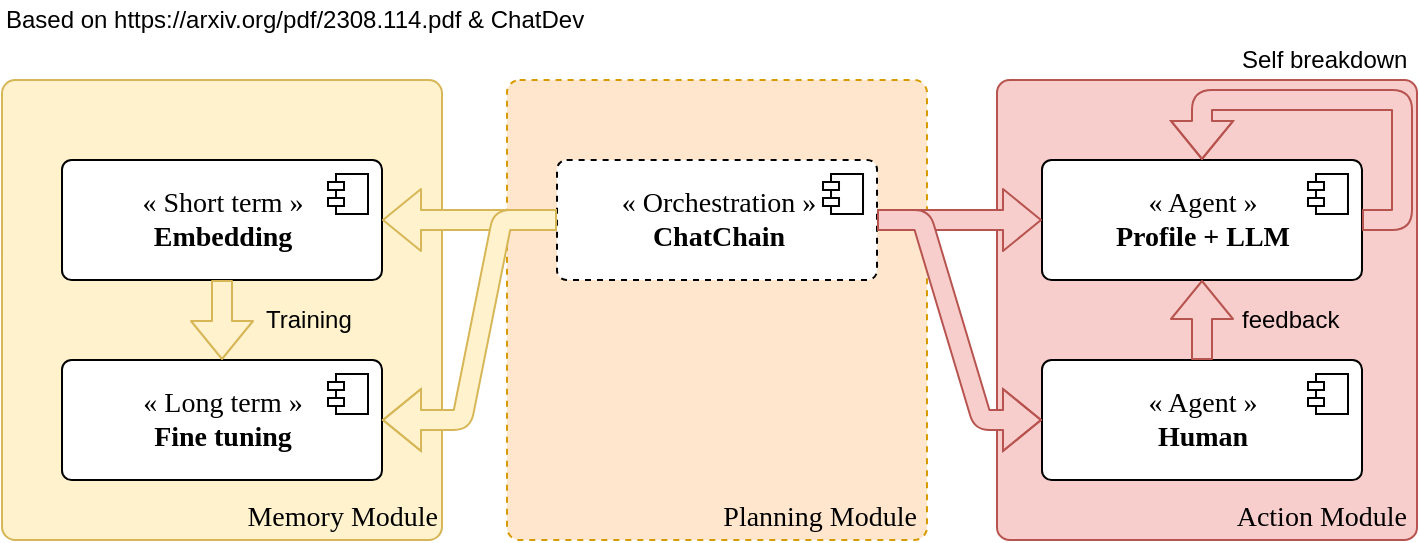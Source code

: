 <mxfile version="14.1.8" type="device"><diagram id="KKjEytpMsuTOIKqDmaXg" name="ChatDev"><mxGraphModel dx="1018" dy="676" grid="1" gridSize="10" guides="1" tooltips="1" connect="1" arrows="1" fold="1" page="1" pageScale="1" pageWidth="827" pageHeight="1169" math="0" shadow="0"><root><mxCell id="0"/><mxCell id="1" parent="0"/><mxCell id="NriBAR6Cuu2IPYaDLODj-8" value="Planning Module&amp;nbsp;" style="rounded=1;whiteSpace=wrap;html=1;dashed=1;verticalAlign=bottom;align=right;fontSize=14;fontFamily=Lexend;arcSize=3;fontSource=https%3A%2F%2Ffonts.googleapis.com%2Fcss%3Ffamily%3DLexend;fillColor=#ffe6cc;strokeColor=#d79b00;" parent="1" vertex="1"><mxGeometry x="272.5" y="110" width="210" height="230" as="geometry"/></mxCell><mxCell id="NriBAR6Cuu2IPYaDLODj-9" value="« Orchestration »&lt;br style=&quot;font-size: 14px&quot;&gt;&lt;b style=&quot;font-size: 14px&quot;&gt;ChatChain&lt;/b&gt;" style="html=1;dropTarget=0;fontSize=14;fontFamily=Cabin;rounded=1;arcSize=8;fontSource=https%3A%2F%2Ffonts.googleapis.com%2Fcss%3Ffamily%3DCabin;dashed=1;" parent="1" vertex="1"><mxGeometry x="297.51" y="150" width="160" height="60" as="geometry"/></mxCell><mxCell id="NriBAR6Cuu2IPYaDLODj-10" value="" style="shape=component;jettyWidth=8;jettyHeight=4;fontSize=14;fontFamily=Cabin;fontSource=https%3A%2F%2Ffonts.googleapis.com%2Fcss%3Ffamily%3DCabin;" parent="NriBAR6Cuu2IPYaDLODj-9" vertex="1"><mxGeometry x="1" width="20" height="20" relative="1" as="geometry"><mxPoint x="-27" y="7" as="offset"/></mxGeometry></mxCell><mxCell id="NriBAR6Cuu2IPYaDLODj-14" value="Action Module&amp;nbsp;" style="rounded=1;whiteSpace=wrap;html=1;verticalAlign=bottom;align=right;fontSize=14;fontFamily=Lexend;arcSize=3;fontSource=https%3A%2F%2Ffonts.googleapis.com%2Fcss%3Ffamily%3DLexend;fillColor=#f8cecc;strokeColor=#b85450;" parent="1" vertex="1"><mxGeometry x="517.5" y="110" width="210" height="230" as="geometry"/></mxCell><mxCell id="NriBAR6Cuu2IPYaDLODj-15" value="« Agent »&lt;br style=&quot;font-size: 14px&quot;&gt;&lt;b style=&quot;font-size: 14px&quot;&gt;Human&lt;/b&gt;" style="html=1;dropTarget=0;fontSize=14;fontFamily=Cabin;rounded=1;arcSize=8;fontSource=https%3A%2F%2Ffonts.googleapis.com%2Fcss%3Ffamily%3DCabin;" parent="1" vertex="1"><mxGeometry x="540" y="250" width="160" height="60" as="geometry"/></mxCell><mxCell id="NriBAR6Cuu2IPYaDLODj-16" value="" style="shape=component;jettyWidth=8;jettyHeight=4;fontSize=14;fontFamily=Cabin;fontSource=https%3A%2F%2Ffonts.googleapis.com%2Fcss%3Ffamily%3DCabin;" parent="NriBAR6Cuu2IPYaDLODj-15" vertex="1"><mxGeometry x="1" width="20" height="20" relative="1" as="geometry"><mxPoint x="-27" y="7" as="offset"/></mxGeometry></mxCell><mxCell id="NriBAR6Cuu2IPYaDLODj-17" value="« Agent »&lt;br&gt;&lt;b&gt;Profile + LLM&lt;/b&gt;" style="html=1;dropTarget=0;fontSize=14;fontFamily=Cabin;rounded=1;arcSize=8;fontSource=https%3A%2F%2Ffonts.googleapis.com%2Fcss%3Ffamily%3DCabin;" parent="1" vertex="1"><mxGeometry x="540" y="150" width="159.99" height="60" as="geometry"/></mxCell><mxCell id="NriBAR6Cuu2IPYaDLODj-18" value="" style="shape=component;jettyWidth=8;jettyHeight=4;fontSize=14;fontFamily=Cabin;fontSource=https%3A%2F%2Ffonts.googleapis.com%2Fcss%3Ffamily%3DCabin;" parent="NriBAR6Cuu2IPYaDLODj-17" vertex="1"><mxGeometry x="1" width="20" height="20" relative="1" as="geometry"><mxPoint x="-27" y="7" as="offset"/></mxGeometry></mxCell><mxCell id="NriBAR6Cuu2IPYaDLODj-19" value="" style="shape=flexArrow;endArrow=none;html=1;strokeWidth=1;strokeColor=#b85450;fontSize=14;fontFamily=Cabin;fillColor=#f8cecc;fontSource=https%3A%2F%2Ffonts.googleapis.com%2Fcss%3Ffamily%3DCabin;entryX=0.5;entryY=0;entryDx=0;entryDy=0;startArrow=block;endFill=0;" parent="1" source="NriBAR6Cuu2IPYaDLODj-17" target="NriBAR6Cuu2IPYaDLODj-15" edge="1"><mxGeometry width="50" height="50" relative="1" as="geometry"><mxPoint x="622.506" y="360" as="sourcePoint"/><mxPoint x="622.51" y="300" as="targetPoint"/><Array as="points"/></mxGeometry></mxCell><mxCell id="NriBAR6Cuu2IPYaDLODj-22" value="Memory Module" style="rounded=1;whiteSpace=wrap;html=1;verticalAlign=bottom;align=right;fontSize=14;fontFamily=Lexend;arcSize=3;fontSource=https%3A%2F%2Ffonts.googleapis.com%2Fcss%3Ffamily%3DLexend;fillColor=#fff2cc;strokeColor=#d6b656;" parent="1" vertex="1"><mxGeometry x="20" y="110" width="220" height="230" as="geometry"/></mxCell><mxCell id="NriBAR6Cuu2IPYaDLODj-23" value="« Short term »&lt;br style=&quot;font-size: 14px&quot;&gt;&lt;b style=&quot;font-size: 14px&quot;&gt;Embedding&lt;/b&gt;" style="html=1;dropTarget=0;fontSize=14;fontFamily=Cabin;rounded=1;arcSize=8;fontSource=https%3A%2F%2Ffonts.googleapis.com%2Fcss%3Ffamily%3DCabin;" parent="1" vertex="1"><mxGeometry x="50" y="150" width="160" height="60" as="geometry"/></mxCell><mxCell id="NriBAR6Cuu2IPYaDLODj-24" value="" style="shape=component;jettyWidth=8;jettyHeight=4;fontSize=14;fontFamily=Cabin;fontSource=https%3A%2F%2Ffonts.googleapis.com%2Fcss%3Ffamily%3DCabin;" parent="NriBAR6Cuu2IPYaDLODj-23" vertex="1"><mxGeometry x="1" width="20" height="20" relative="1" as="geometry"><mxPoint x="-27" y="7" as="offset"/></mxGeometry></mxCell><mxCell id="NriBAR6Cuu2IPYaDLODj-32" value="" style="shape=flexArrow;endArrow=classic;html=1;strokeWidth=1;strokeColor=#b85450;fontSize=14;fontFamily=Cabin;fillColor=#f8cecc;fontSource=https%3A%2F%2Ffonts.googleapis.com%2Fcss%3Ffamily%3DCabin;entryX=0;entryY=0.5;entryDx=0;entryDy=0;exitX=1;exitY=0.5;exitDx=0;exitDy=0;" parent="1" source="NriBAR6Cuu2IPYaDLODj-9" target="NriBAR6Cuu2IPYaDLODj-17" edge="1"><mxGeometry width="50" height="50" relative="1" as="geometry"><mxPoint x="380.003" y="392.25" as="sourcePoint"/><mxPoint x="640.01" y="300" as="targetPoint"/><Array as="points"/></mxGeometry></mxCell><mxCell id="NriBAR6Cuu2IPYaDLODj-34" value="Based on&amp;nbsp;https://arxiv.org/pdf/2308.114.pdf &amp;amp; ChatDev" style="text;html=1;strokeColor=none;fillColor=none;align=left;verticalAlign=middle;whiteSpace=wrap;rounded=0;" parent="1" vertex="1"><mxGeometry x="20" y="70" width="297.49" height="20" as="geometry"/></mxCell><mxCell id="NriBAR6Cuu2IPYaDLODj-35" value="" style="shape=flexArrow;endArrow=classic;html=1;strokeWidth=1;strokeColor=#b85450;fontSize=14;fontFamily=Cabin;fillColor=#f8cecc;fontSource=https%3A%2F%2Ffonts.googleapis.com%2Fcss%3Ffamily%3DCabin;entryX=0;entryY=0.5;entryDx=0;entryDy=0;exitX=1;exitY=0.5;exitDx=0;exitDy=0;" parent="1" source="NriBAR6Cuu2IPYaDLODj-9" target="NriBAR6Cuu2IPYaDLODj-15" edge="1"><mxGeometry width="50" height="50" relative="1" as="geometry"><mxPoint x="467.51" y="190" as="sourcePoint"/><mxPoint x="550" y="190" as="targetPoint"/><Array as="points"><mxPoint x="480" y="180"/><mxPoint x="510" y="280"/></Array></mxGeometry></mxCell><mxCell id="NriBAR6Cuu2IPYaDLODj-38" value="« Long term »&lt;br style=&quot;font-size: 14px&quot;&gt;&lt;b style=&quot;font-size: 14px&quot;&gt;Fine tuning&lt;/b&gt;" style="html=1;dropTarget=0;fontSize=14;fontFamily=Cabin;rounded=1;arcSize=8;fontSource=https%3A%2F%2Ffonts.googleapis.com%2Fcss%3Ffamily%3DCabin;" parent="1" vertex="1"><mxGeometry x="50" y="250" width="160" height="60" as="geometry"/></mxCell><mxCell id="NriBAR6Cuu2IPYaDLODj-39" value="" style="shape=component;jettyWidth=8;jettyHeight=4;fontSize=14;fontFamily=Cabin;fontSource=https%3A%2F%2Ffonts.googleapis.com%2Fcss%3Ffamily%3DCabin;" parent="NriBAR6Cuu2IPYaDLODj-38" vertex="1"><mxGeometry x="1" width="20" height="20" relative="1" as="geometry"><mxPoint x="-27" y="7" as="offset"/></mxGeometry></mxCell><mxCell id="NriBAR6Cuu2IPYaDLODj-41" value="" style="shape=flexArrow;endArrow=classic;html=1;strokeWidth=1;strokeColor=#d6b656;fontSize=14;fontFamily=Cabin;fillColor=#fff2cc;fontSource=https%3A%2F%2Ffonts.googleapis.com%2Fcss%3Ffamily%3DCabin;entryX=1;entryY=0.5;entryDx=0;entryDy=0;" parent="1" source="NriBAR6Cuu2IPYaDLODj-9" target="NriBAR6Cuu2IPYaDLODj-23" edge="1"><mxGeometry width="50" height="50" relative="1" as="geometry"><mxPoint x="360" y="280" as="sourcePoint"/><mxPoint x="442.49" y="280" as="targetPoint"/><Array as="points"/></mxGeometry></mxCell><mxCell id="NriBAR6Cuu2IPYaDLODj-42" value="" style="shape=flexArrow;endArrow=classic;html=1;strokeWidth=1;strokeColor=#d6b656;fontSize=14;fontFamily=Cabin;fillColor=#fff2cc;fontSource=https%3A%2F%2Ffonts.googleapis.com%2Fcss%3Ffamily%3DCabin;entryX=1;entryY=0.5;entryDx=0;entryDy=0;exitX=0;exitY=0.5;exitDx=0;exitDy=0;" parent="1" source="NriBAR6Cuu2IPYaDLODj-9" target="NriBAR6Cuu2IPYaDLODj-38" edge="1"><mxGeometry width="50" height="50" relative="1" as="geometry"><mxPoint x="360" y="280" as="sourcePoint"/><mxPoint x="442.49" y="370" as="targetPoint"/><Array as="points"><mxPoint x="270" y="180"/><mxPoint x="250" y="280"/></Array></mxGeometry></mxCell><mxCell id="I7Vsw4wg8cfx2XiglMDn-1" value="" style="shape=flexArrow;endArrow=classic;html=1;strokeWidth=1;strokeColor=#d6b656;fontSize=14;fontFamily=Cabin;fillColor=#fff2cc;fontSource=https%3A%2F%2Ffonts.googleapis.com%2Fcss%3Ffamily%3DCabin;exitX=0.5;exitY=1;exitDx=0;exitDy=0;" edge="1" parent="1" source="NriBAR6Cuu2IPYaDLODj-23" target="NriBAR6Cuu2IPYaDLODj-38"><mxGeometry width="50" height="50" relative="1" as="geometry"><mxPoint x="629.997" y="220" as="sourcePoint"/><mxPoint x="630" y="250" as="targetPoint"/><Array as="points"/></mxGeometry></mxCell><mxCell id="I7Vsw4wg8cfx2XiglMDn-2" value="Training" style="text;html=1;strokeColor=none;fillColor=none;align=left;verticalAlign=middle;whiteSpace=wrap;rounded=0;" vertex="1" parent="1"><mxGeometry x="150" y="220" width="90" height="20" as="geometry"/></mxCell><mxCell id="I7Vsw4wg8cfx2XiglMDn-3" value="" style="shape=flexArrow;endArrow=classic;html=1;strokeWidth=1;strokeColor=#b85450;fontSize=14;fontFamily=Cabin;fillColor=#f8cecc;fontSource=https%3A%2F%2Ffonts.googleapis.com%2Fcss%3Ffamily%3DCabin;entryX=0.5;entryY=0;entryDx=0;entryDy=0;exitX=1;exitY=0.5;exitDx=0;exitDy=0;" edge="1" parent="1" source="NriBAR6Cuu2IPYaDLODj-17" target="NriBAR6Cuu2IPYaDLODj-17"><mxGeometry width="50" height="50" relative="1" as="geometry"><mxPoint x="530" y="50" as="sourcePoint"/><mxPoint x="612.49" y="50" as="targetPoint"/><Array as="points"><mxPoint x="720" y="180"/><mxPoint x="720" y="120"/><mxPoint x="620" y="120"/></Array></mxGeometry></mxCell><mxCell id="I7Vsw4wg8cfx2XiglMDn-4" value="Self breakdown" style="text;html=1;strokeColor=none;fillColor=none;align=left;verticalAlign=middle;whiteSpace=wrap;rounded=0;" vertex="1" parent="1"><mxGeometry x="637.5" y="90" width="90" height="20" as="geometry"/></mxCell><mxCell id="I7Vsw4wg8cfx2XiglMDn-5" value="feedback" style="text;html=1;strokeColor=none;fillColor=none;align=left;verticalAlign=middle;whiteSpace=wrap;rounded=0;" vertex="1" parent="1"><mxGeometry x="637.5" y="220" width="90" height="20" as="geometry"/></mxCell></root></mxGraphModel></diagram></mxfile>